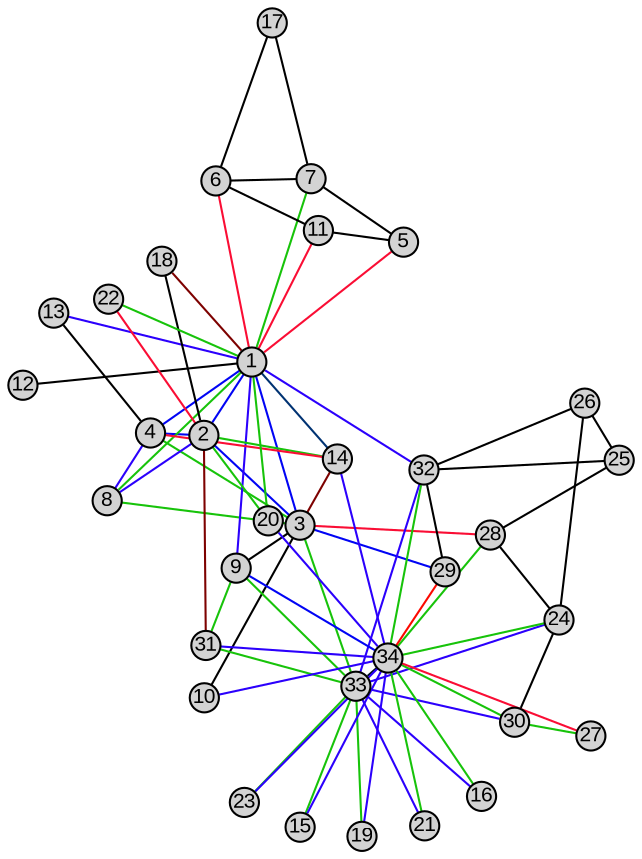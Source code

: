 graph G {
	graph [layout=neato,
		outputorder=edgesfirst,
		splines=line
	];
	node [fixedsize=true,
		fontname=Arial,
		fontsize=10,
		label="\N",
		shape=circle,
		style=filled
	];
	edge [arrowhead=none,
		penwidth=1
	];
	2	[height=0.20,
		pos="113.93,209.83",
		width=0.05];
	1	[height=0.20,
		pos="136.96,245.67",
		width=0.05];
	2 -- 1	[color="#0104f4"];
	3	[height=0.20,
		pos="160.01,167.62",
		width=0.05];
	3 -- 2	[color="#0104f4"];
	3 -- 1	[color="#0104f4"];
	4	[height=0.20,
		pos="88.708,212.7",
		width=0.05];
	4 -- 2	[color="#0104f4"];
	4 -- 1	[color="#0104f4"];
	4 -- 3	[color="#17c30a"];
	5	[height=0.20,
		pos="209.72,303.28",
		width=0.05];
	5 -- 1	[color="#fa0d34"];
	6	[height=0.20,
		pos="119.57,332.59",
		width=0.05];
	6 -- 1	[color="#fa0d34"];
	7	[height=0.20,
		pos="165.17,333.7",
		width=0.05];
	7 -- 1	[color="#17c30a"];
	7 -- 5	[color="#000000"];
	7 -- 6	[color="#000000"];
	8	[height=0.20,
		pos="67.502,179.43",
		width=0.05];
	8 -- 2	[color="#2b00fc"];
	8 -- 1	[color="#17c30a"];
	8 -- 3	[color="#17c30a"];
	8 -- 4	[color="#2b00fc"];
	9	[height=0.20,
		pos="128.86,146.81",
		width=0.05];
	9 -- 1	[color="#2b00fc"];
	9 -- 3	[color="#000000"];
	10	[height=0.20,
		pos="112.98,84.766",
		width=0.05];
	10 -- 3	[color="#000000"];
	11	[height=0.20,
		pos="168.95,308.86",
		width=0.05];
	11 -- 1	[color="#fa0d34"];
	11 -- 5	[color="#000000"];
	11 -- 6	[color="#000000"];
	12	[height=0.20,
		pos="27,234.32",
		width=0.05];
	12 -- 1	[color="#000000"];
	13	[height=0.20,
		pos="41.767,269.46",
		width=0.05];
	13 -- 1	[color="#2b00fc"];
	13 -- 4	[color="#000000"];
	14	[height=0.20,
		pos="178.13,199.21",
		width=0.05];
	14 -- 2	[color="#17c30a"];
	14 -- 1	[color="#003272"];
	14 -- 3	[color="#7d0100"];
	14 -- 4	[color="#fa0d34"];
	17	[height=0.20,
		pos="146.46,408.46",
		width=0.05];
	17 -- 6	[color="#000000"];
	17 -- 7	[color="#000000"];
	18	[height=0.20,
		pos="93.839,293.88",
		width=0.05];
	18 -- 2	[color="#000000"];
	18 -- 1	[color="#7d0100"];
	20	[height=0.20,
		pos="144.57,168.72",
		width=0.05];
	20 -- 2	[color="#17c30a"];
	20 -- 1	[color="#17c30a"];
	22	[height=0.20,
		pos="68.147,275.54",
		width=0.05];
	22 -- 2	[color="#fa0d34"];
	22 -- 1	[color="#17c30a"];
	26	[height=0.20,
		pos="296.74,225.95",
		width=0.05];
	24	[height=0.20,
		pos="284.35,121.83",
		width=0.05];
	26 -- 24	[color="#000000"];
	25	[height=0.20,
		pos="313.27,198.58",
		width=0.05];
	26 -- 25	[color="#000000"];
	28	[height=0.20,
		pos="251.45,162.67",
		width=0.05];
	28 -- 3	[color="#fa0d34"];
	28 -- 24	[color="#000000"];
	28 -- 25	[color="#000000"];
	29	[height=0.20,
		pos="229.66,145.07",
		width=0.05];
	29 -- 3	[color="#0104f4"];
	30	[height=0.20,
		pos="263.06,72.616",
		width=0.05];
	30 -- 24	[color="#000000"];
	27	[height=0.20,
		pos="299.74,66.425",
		width=0.05];
	30 -- 27	[color="#17c30a"];
	31	[height=0.20,
		pos="116.32,109.32",
		width=0.05];
	31 -- 2	[color="#7d0100"];
	31 -- 9	[color="#17c30a"];
	32	[height=0.20,
		pos="219.56,193.88",
		width=0.05];
	32 -- 1	[color="#2b00fc"];
	32 -- 26	[color="#000000"];
	32 -- 25	[color="#000000"];
	32 -- 29	[color="#000000"];
	33	[height=0.20,
		pos="187.07,90.044",
		width=0.05];
	33 -- 3	[color="#17c30a"];
	33 -- 9	[color="#17c30a"];
	33 -- 24	[color="#2b00fc"];
	33 -- 30	[color="#2b00fc"];
	33 -- 31	[color="#17c30a"];
	33 -- 32	[color="#2b00fc"];
	15	[height=0.20,
		pos="160.05,22.445",
		width=0.05];
	33 -- 15	[color="#17c30a"];
	16	[height=0.20,
		pos="247.19,37.117",
		width=0.05];
	33 -- 16	[color="#2b00fc"];
	19	[height=0.20,
		pos="189.73,18",
		width=0.05];
	33 -- 19	[color="#17c30a"];
	21	[height=0.20,
		pos="219.85,23.015",
		width=0.05];
	33 -- 21	[color="#2b00fc"];
	23	[height=0.20,
		pos="133.37,34.374",
		width=0.05];
	33 -- 23	[color="#17c30a"];
	34	[height=0.20,
		pos="202.28,103.62",
		width=0.05];
	34 -- 9	[color="#0104f4"];
	34 -- 10	[color="#2b00fc"];
	34 -- 14	[color="#2b00fc"];
	34 -- 20	[color="#2b00fc"];
	34 -- 24	[color="#17c30a"];
	34 -- 28	[color="#17c30a"];
	34 -- 29	[color="#fc0800"];
	34 -- 30	[color="#17c30a"];
	34 -- 27	[color="#fa0d34"];
	34 -- 31	[color="#2b00fc"];
	34 -- 32	[color="#17c30a"];
	34 -- 33	[color="#000f20"];
	34 -- 15	[color="#2b00fc"];
	34 -- 16	[color="#17c30a"];
	34 -- 19	[color="#2b00fc"];
	34 -- 21	[color="#17c30a"];
	34 -- 23	[color="#2b00fc"];
}
